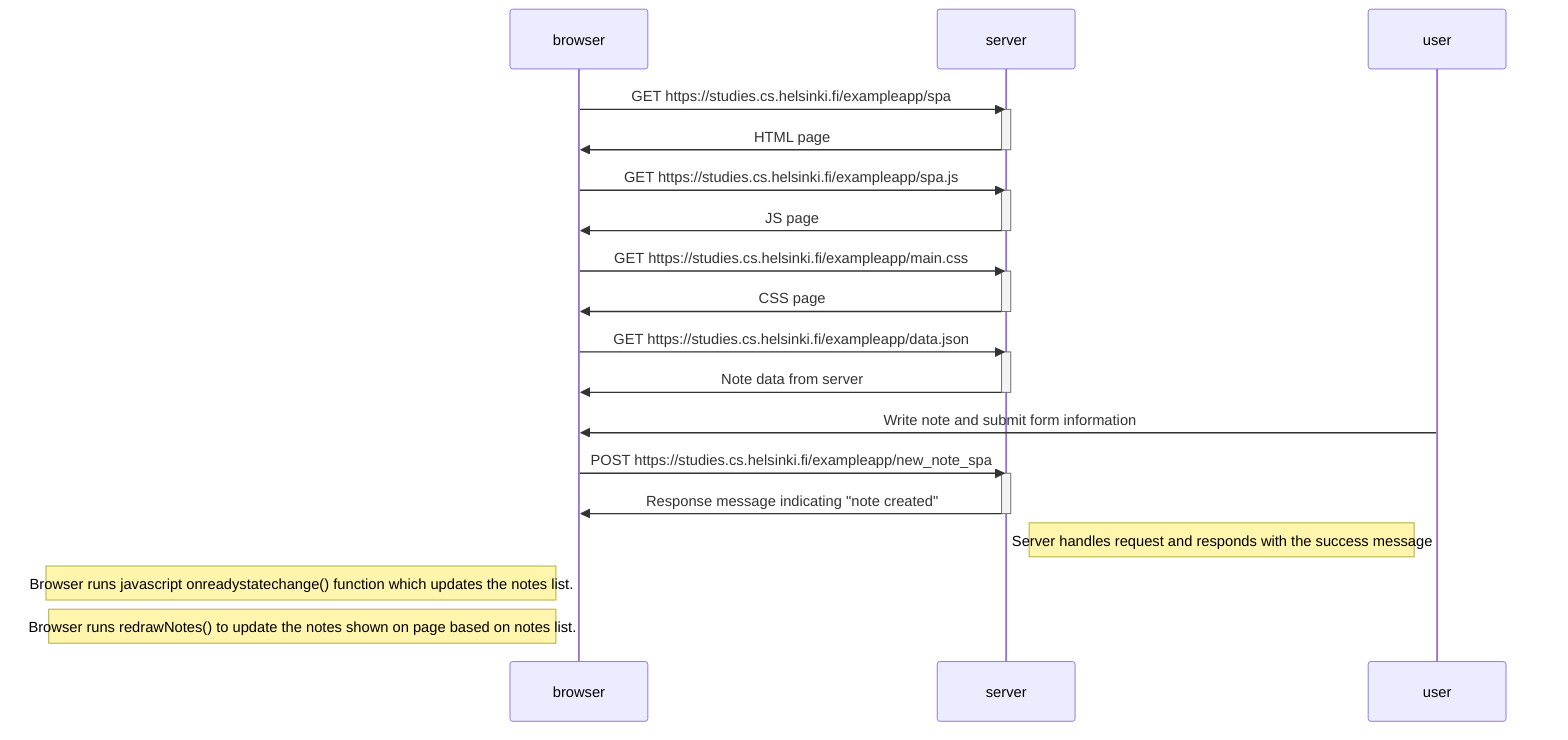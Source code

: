 sequenceDiagram
    participant browser
    participant server

    %% Dev console URLs used to make the GET reqs:

    browser->>server: GET https://studies.cs.helsinki.fi/exampleapp/spa

    activate server
    server->>browser: HTML page
    deactivate server

    browser->>server: GET https://studies.cs.helsinki.fi/exampleapp/spa.js

    activate server
    server->>browser: JS page
    deactivate server

    browser->>server: GET https://studies.cs.helsinki.fi/exampleapp/main.css

    activate server
    server->>browser: CSS page
    deactivate server


    browser->>server: GET https://studies.cs.helsinki.fi/exampleapp/data.json

    activate server
    server->>browser: Note data from server
    deactivate server


    user->>browser: Write note and submit form information
    browser->>server: POST https://studies.cs.helsinki.fi/exampleapp/new_note_spa

    activate server
    server->>browser: Response message indicating "note created"
    deactivate server

    Note right of server: Server handles request and responds with the success message

    Note left of browser: Browser runs javascript onreadystatechange() function which updates the notes list.
    Note left of browser: Browser runs redrawNotes() to update the notes shown on page based on notes list.